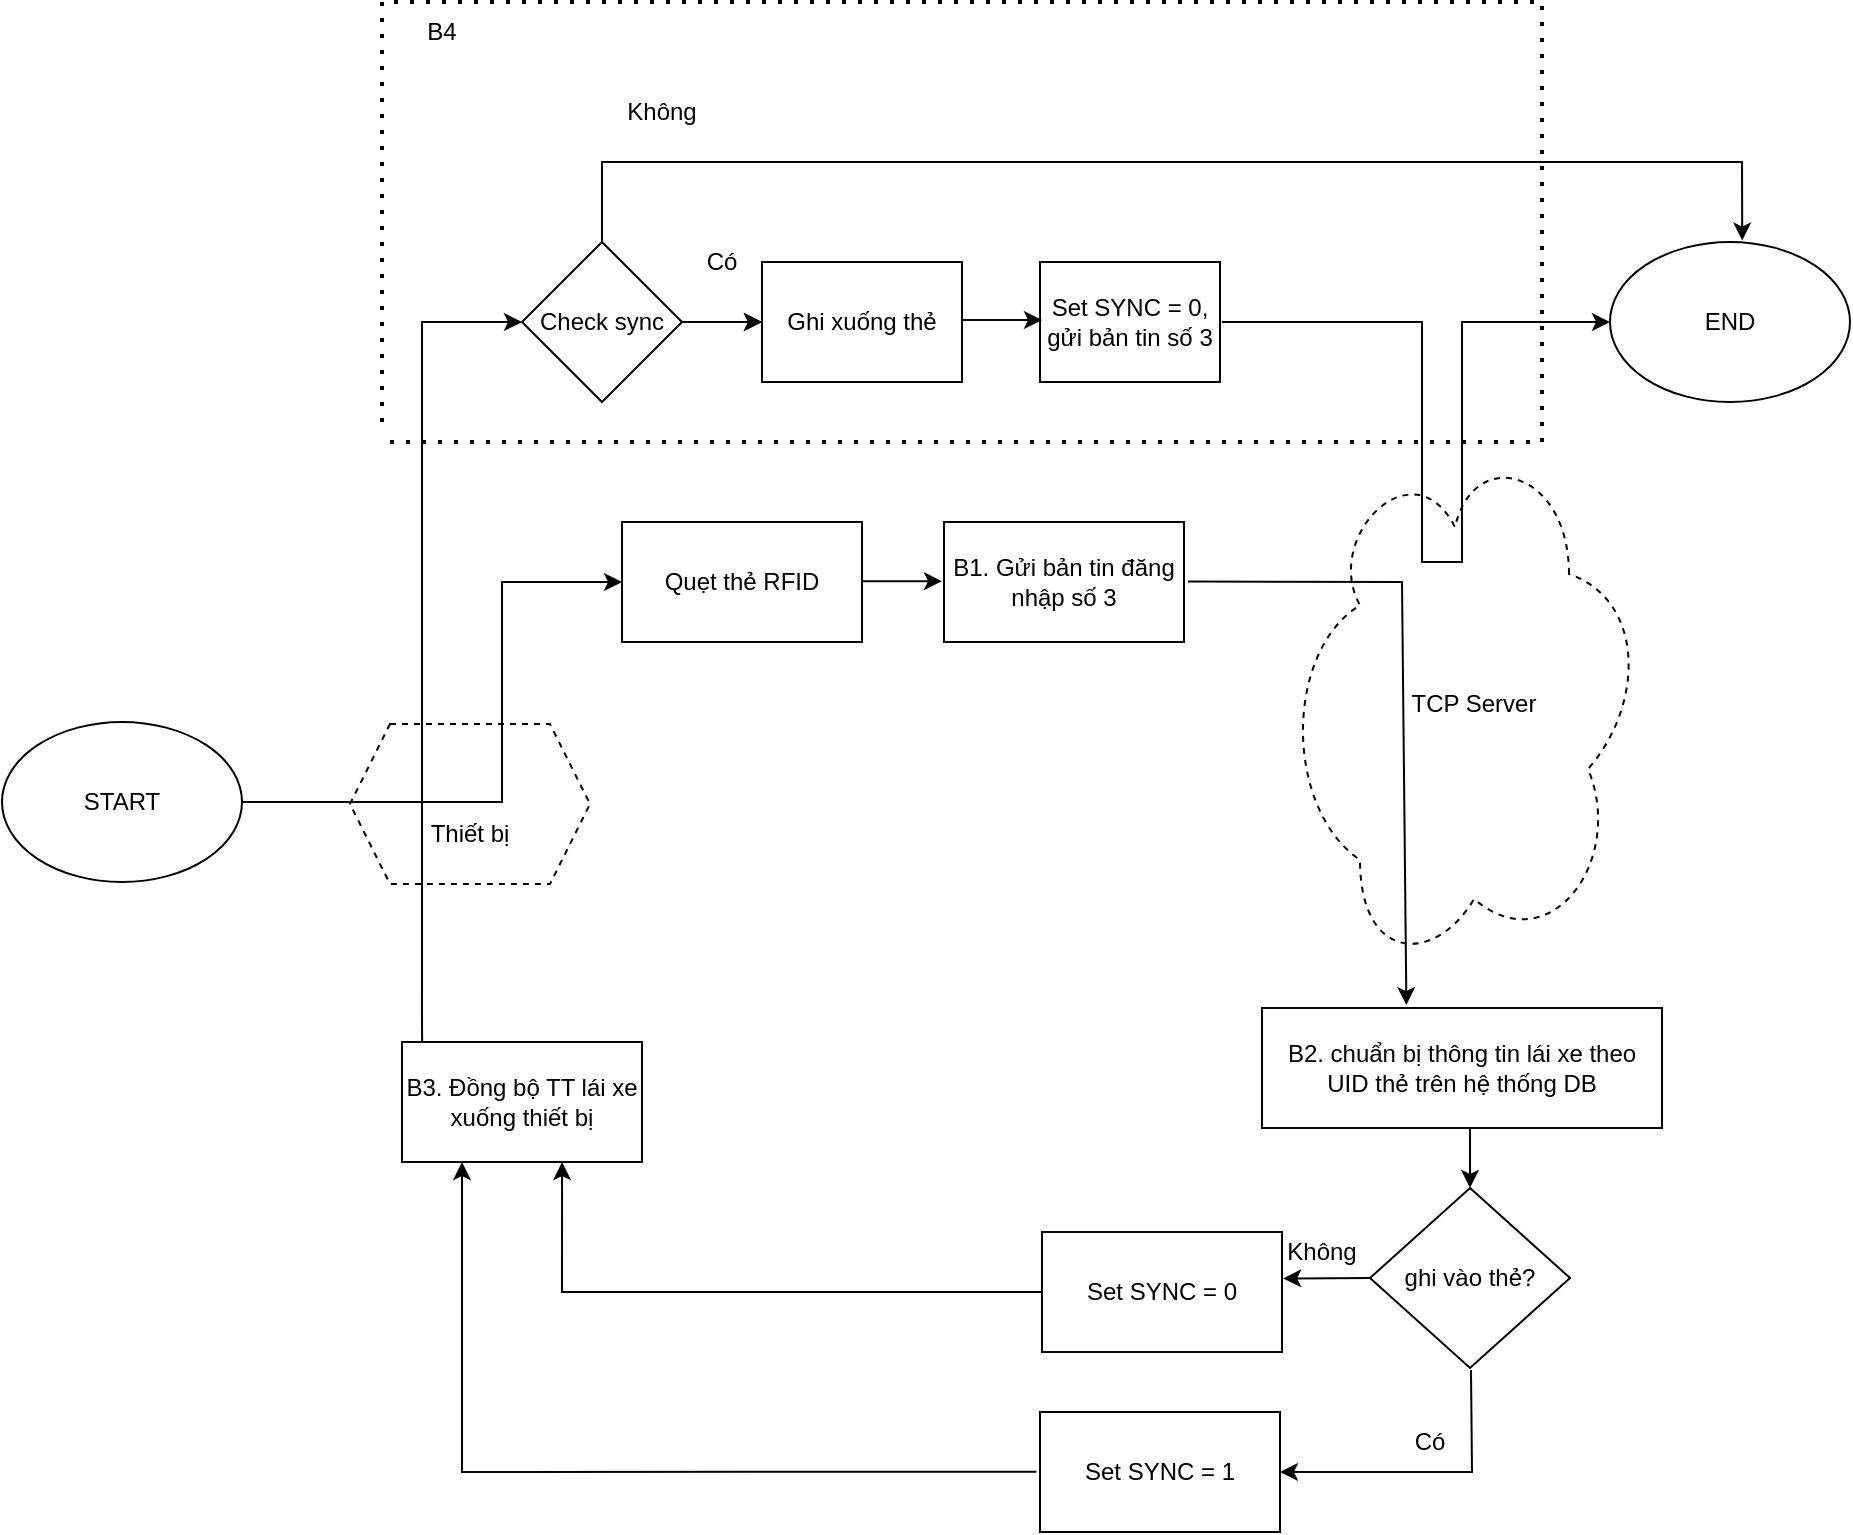 <mxfile version="26.0.4">
  <diagram name="Trang-1" id="c1bnNnMWqtwwIpwvUxgX">
    <mxGraphModel dx="2336" dy="1990" grid="1" gridSize="10" guides="1" tooltips="1" connect="1" arrows="1" fold="1" page="1" pageScale="1" pageWidth="827" pageHeight="1169" math="0" shadow="0">
      <root>
        <mxCell id="0" />
        <mxCell id="1" parent="0" />
        <mxCell id="G4RjkPP-04moCM5C5x74-49" value="&lt;div&gt;&lt;br&gt;&lt;/div&gt;&lt;div&gt;&lt;br&gt;&lt;/div&gt;Thiết bị" style="shape=hexagon;perimeter=hexagonPerimeter2;whiteSpace=wrap;html=1;fixedSize=1;dashed=1;" vertex="1" parent="1">
          <mxGeometry x="24" y="201" width="120" height="80" as="geometry" />
        </mxCell>
        <mxCell id="G4RjkPP-04moCM5C5x74-50" value="B1. Gửi bản tin đăng nhập số 3" style="rounded=0;whiteSpace=wrap;html=1;" vertex="1" parent="1">
          <mxGeometry x="321" y="100" width="120" height="60" as="geometry" />
        </mxCell>
        <mxCell id="G4RjkPP-04moCM5C5x74-51" value="TCP Server" style="ellipse;shape=cloud;whiteSpace=wrap;html=1;direction=south;dashed=1;" vertex="1" parent="1">
          <mxGeometry x="491" y="61" width="190" height="260" as="geometry" />
        </mxCell>
        <mxCell id="G4RjkPP-04moCM5C5x74-52" value="" style="endArrow=classic;html=1;rounded=0;entryX=0.361;entryY=-0.024;entryDx=0;entryDy=0;entryPerimeter=0;" edge="1" parent="1" target="G4RjkPP-04moCM5C5x74-56">
          <mxGeometry width="50" height="50" relative="1" as="geometry">
            <mxPoint x="443" y="129.79" as="sourcePoint" />
            <mxPoint x="580" y="310" as="targetPoint" />
            <Array as="points">
              <mxPoint x="550" y="130" />
            </Array>
          </mxGeometry>
        </mxCell>
        <mxCell id="G4RjkPP-04moCM5C5x74-53" value="" style="endArrow=classic;html=1;rounded=0;entryX=0.25;entryY=1;entryDx=0;entryDy=0;exitX=-0.015;exitY=0.497;exitDx=0;exitDy=0;exitPerimeter=0;" edge="1" parent="1" source="G4RjkPP-04moCM5C5x74-64" target="G4RjkPP-04moCM5C5x74-54">
          <mxGeometry width="50" height="50" relative="1" as="geometry">
            <mxPoint x="360" y="586" as="sourcePoint" />
            <mxPoint x="280" y="340" as="targetPoint" />
            <Array as="points">
              <mxPoint x="80" y="575" />
            </Array>
          </mxGeometry>
        </mxCell>
        <mxCell id="G4RjkPP-04moCM5C5x74-54" value="B3. Đồng bộ TT lái xe xuống thiết bị" style="rounded=0;whiteSpace=wrap;html=1;" vertex="1" parent="1">
          <mxGeometry x="50" y="360" width="120" height="60" as="geometry" />
        </mxCell>
        <mxCell id="G4RjkPP-04moCM5C5x74-55" value="ghi vào thẻ?" style="rhombus;whiteSpace=wrap;html=1;" vertex="1" parent="1">
          <mxGeometry x="534" y="433" width="100" height="90" as="geometry" />
        </mxCell>
        <mxCell id="G4RjkPP-04moCM5C5x74-56" value="B2. chuẩn bị thông tin lái xe theo UID thẻ trên hệ thống DB" style="rounded=0;whiteSpace=wrap;html=1;" vertex="1" parent="1">
          <mxGeometry x="480" y="343" width="200" height="60" as="geometry" />
        </mxCell>
        <mxCell id="G4RjkPP-04moCM5C5x74-57" value="Set SYNC = 0" style="rounded=0;whiteSpace=wrap;html=1;" vertex="1" parent="1">
          <mxGeometry x="370" y="455" width="120" height="60" as="geometry" />
        </mxCell>
        <mxCell id="G4RjkPP-04moCM5C5x74-58" value="" style="endArrow=classic;html=1;rounded=0;" edge="1" parent="1">
          <mxGeometry width="50" height="50" relative="1" as="geometry">
            <mxPoint x="584" y="403" as="sourcePoint" />
            <mxPoint x="584" y="433" as="targetPoint" />
          </mxGeometry>
        </mxCell>
        <mxCell id="G4RjkPP-04moCM5C5x74-60" value="" style="endArrow=classic;html=1;rounded=0;entryX=1;entryY=0.5;entryDx=0;entryDy=0;" edge="1" parent="1" target="G4RjkPP-04moCM5C5x74-64">
          <mxGeometry width="50" height="50" relative="1" as="geometry">
            <mxPoint x="584.5" y="524" as="sourcePoint" />
            <mxPoint x="500" y="580" as="targetPoint" />
            <Array as="points">
              <mxPoint x="585" y="575" />
            </Array>
          </mxGeometry>
        </mxCell>
        <mxCell id="G4RjkPP-04moCM5C5x74-61" value="Có" style="text;html=1;align=center;verticalAlign=middle;whiteSpace=wrap;rounded=0;" vertex="1" parent="1">
          <mxGeometry x="534" y="545" width="60" height="30" as="geometry" />
        </mxCell>
        <mxCell id="G4RjkPP-04moCM5C5x74-63" value="" style="endArrow=classic;html=1;rounded=0;exitX=0;exitY=0.5;exitDx=0;exitDy=0;entryX=0.667;entryY=1;entryDx=0;entryDy=0;entryPerimeter=0;" edge="1" parent="1" source="G4RjkPP-04moCM5C5x74-57" target="G4RjkPP-04moCM5C5x74-54">
          <mxGeometry width="50" height="50" relative="1" as="geometry">
            <mxPoint x="290" y="470" as="sourcePoint" />
            <mxPoint x="300" y="340" as="targetPoint" />
            <Array as="points">
              <mxPoint x="130" y="485" />
            </Array>
          </mxGeometry>
        </mxCell>
        <mxCell id="G4RjkPP-04moCM5C5x74-64" value="Set SYNC = 1" style="rounded=0;whiteSpace=wrap;html=1;" vertex="1" parent="1">
          <mxGeometry x="369" y="545" width="120" height="60" as="geometry" />
        </mxCell>
        <mxCell id="G4RjkPP-04moCM5C5x74-65" value="" style="endArrow=classic;html=1;rounded=0;entryX=1.005;entryY=0.387;entryDx=0;entryDy=0;entryPerimeter=0;" edge="1" parent="1" target="G4RjkPP-04moCM5C5x74-57">
          <mxGeometry width="50" height="50" relative="1" as="geometry">
            <mxPoint x="534" y="478" as="sourcePoint" />
            <mxPoint x="498" y="477.5" as="targetPoint" />
          </mxGeometry>
        </mxCell>
        <mxCell id="G4RjkPP-04moCM5C5x74-66" value="Không" style="text;html=1;align=center;verticalAlign=middle;whiteSpace=wrap;rounded=0;" vertex="1" parent="1">
          <mxGeometry x="480" y="450" width="60" height="30" as="geometry" />
        </mxCell>
        <mxCell id="G4RjkPP-04moCM5C5x74-67" value="" style="endArrow=classic;html=1;rounded=0;exitX=0.084;exitY=0.009;exitDx=0;exitDy=0;exitPerimeter=0;" edge="1" parent="1" source="G4RjkPP-04moCM5C5x74-54">
          <mxGeometry width="50" height="50" relative="1" as="geometry">
            <mxPoint x="95.16" y="268.98" as="sourcePoint" />
            <mxPoint x="110" as="targetPoint" />
            <Array as="points">
              <mxPoint x="60" y="350" />
              <mxPoint x="60" y="260" />
              <mxPoint x="60" y="80" />
              <mxPoint x="60" />
            </Array>
          </mxGeometry>
        </mxCell>
        <mxCell id="G4RjkPP-04moCM5C5x74-68" value="" style="edgeStyle=orthogonalEdgeStyle;rounded=0;orthogonalLoop=1;jettySize=auto;html=1;" edge="1" parent="1" source="G4RjkPP-04moCM5C5x74-69" target="G4RjkPP-04moCM5C5x74-77">
          <mxGeometry relative="1" as="geometry" />
        </mxCell>
        <mxCell id="G4RjkPP-04moCM5C5x74-69" value="Check sync" style="rhombus;whiteSpace=wrap;html=1;" vertex="1" parent="1">
          <mxGeometry x="110" y="-40" width="80" height="80" as="geometry" />
        </mxCell>
        <mxCell id="G4RjkPP-04moCM5C5x74-70" value="" style="endArrow=classic;html=1;rounded=0;" edge="1" parent="1">
          <mxGeometry width="50" height="50" relative="1" as="geometry">
            <mxPoint x="190" as="sourcePoint" />
            <mxPoint x="230" as="targetPoint" />
          </mxGeometry>
        </mxCell>
        <mxCell id="G4RjkPP-04moCM5C5x74-71" value="START" style="ellipse;whiteSpace=wrap;html=1;" vertex="1" parent="1">
          <mxGeometry x="-150" y="200" width="120" height="80" as="geometry" />
        </mxCell>
        <mxCell id="G4RjkPP-04moCM5C5x74-72" value="" style="endArrow=classic;html=1;rounded=0;exitX=1;exitY=0.5;exitDx=0;exitDy=0;" edge="1" parent="1" source="G4RjkPP-04moCM5C5x74-71">
          <mxGeometry width="50" height="50" relative="1" as="geometry">
            <mxPoint x="30" y="240" as="sourcePoint" />
            <mxPoint x="160" y="130" as="targetPoint" />
            <Array as="points">
              <mxPoint x="100" y="240" />
              <mxPoint x="100" y="130" />
            </Array>
          </mxGeometry>
        </mxCell>
        <mxCell id="G4RjkPP-04moCM5C5x74-73" value="Quẹt thẻ RFID" style="rounded=0;whiteSpace=wrap;html=1;" vertex="1" parent="1">
          <mxGeometry x="160" y="100" width="120" height="60" as="geometry" />
        </mxCell>
        <mxCell id="G4RjkPP-04moCM5C5x74-75" value="END" style="ellipse;whiteSpace=wrap;html=1;" vertex="1" parent="1">
          <mxGeometry x="654" y="-40" width="120" height="80" as="geometry" />
        </mxCell>
        <mxCell id="G4RjkPP-04moCM5C5x74-76" value="Có" style="text;html=1;align=center;verticalAlign=middle;whiteSpace=wrap;rounded=0;" vertex="1" parent="1">
          <mxGeometry x="180" y="-45" width="60" height="30" as="geometry" />
        </mxCell>
        <mxCell id="G4RjkPP-04moCM5C5x74-77" value="Ghi xuống thẻ" style="rounded=0;whiteSpace=wrap;html=1;" vertex="1" parent="1">
          <mxGeometry x="230" y="-30" width="100" height="60" as="geometry" />
        </mxCell>
        <mxCell id="G4RjkPP-04moCM5C5x74-78" value="Set SYNC = 0, gửi bản tin số 3" style="rounded=0;whiteSpace=wrap;html=1;" vertex="1" parent="1">
          <mxGeometry x="369" y="-30" width="90" height="60" as="geometry" />
        </mxCell>
        <mxCell id="G4RjkPP-04moCM5C5x74-79" value="" style="endArrow=classic;html=1;rounded=0;entryX=0;entryY=0.5;entryDx=0;entryDy=0;" edge="1" parent="1" target="G4RjkPP-04moCM5C5x74-75">
          <mxGeometry width="50" height="50" relative="1" as="geometry">
            <mxPoint x="460" as="sourcePoint" />
            <mxPoint x="580" y="-40" as="targetPoint" />
            <Array as="points">
              <mxPoint x="560" />
              <mxPoint x="560" y="120" />
              <mxPoint x="580" y="120" />
              <mxPoint x="580" />
            </Array>
          </mxGeometry>
        </mxCell>
        <mxCell id="G4RjkPP-04moCM5C5x74-80" value="" style="endArrow=classic;html=1;rounded=0;" edge="1" parent="1">
          <mxGeometry width="50" height="50" relative="1" as="geometry">
            <mxPoint x="330" y="-1" as="sourcePoint" />
            <mxPoint x="370" y="-1" as="targetPoint" />
          </mxGeometry>
        </mxCell>
        <mxCell id="G4RjkPP-04moCM5C5x74-82" value="" style="endArrow=classic;html=1;rounded=0;entryX=0.551;entryY=-0.009;entryDx=0;entryDy=0;entryPerimeter=0;" edge="1" parent="1" target="G4RjkPP-04moCM5C5x74-75">
          <mxGeometry width="50" height="50" relative="1" as="geometry">
            <mxPoint x="150" y="-40" as="sourcePoint" />
            <mxPoint x="700" y="-50" as="targetPoint" />
            <Array as="points">
              <mxPoint x="150" y="-80" />
              <mxPoint x="720" y="-80" />
            </Array>
          </mxGeometry>
        </mxCell>
        <mxCell id="G4RjkPP-04moCM5C5x74-83" value="Không" style="text;html=1;align=center;verticalAlign=middle;whiteSpace=wrap;rounded=0;" vertex="1" parent="1">
          <mxGeometry x="150" y="-120" width="60" height="30" as="geometry" />
        </mxCell>
        <mxCell id="G4RjkPP-04moCM5C5x74-84" value="" style="endArrow=none;dashed=1;html=1;dashPattern=1 3;strokeWidth=2;rounded=0;" edge="1" parent="1">
          <mxGeometry width="50" height="50" relative="1" as="geometry">
            <mxPoint x="40" y="50" as="sourcePoint" />
            <mxPoint x="40" y="60" as="targetPoint" />
            <Array as="points">
              <mxPoint x="40" y="-160" />
              <mxPoint x="620" y="-160" />
              <mxPoint x="620" y="60" />
            </Array>
          </mxGeometry>
        </mxCell>
        <mxCell id="G4RjkPP-04moCM5C5x74-85" value="B4" style="text;html=1;align=center;verticalAlign=middle;whiteSpace=wrap;rounded=0;" vertex="1" parent="1">
          <mxGeometry x="40" y="-160" width="60" height="30" as="geometry" />
        </mxCell>
        <mxCell id="G4RjkPP-04moCM5C5x74-86" value="" style="endArrow=classic;html=1;rounded=0;" edge="1" parent="1">
          <mxGeometry width="50" height="50" relative="1" as="geometry">
            <mxPoint x="280" y="129.57" as="sourcePoint" />
            <mxPoint x="320" y="129.57" as="targetPoint" />
          </mxGeometry>
        </mxCell>
      </root>
    </mxGraphModel>
  </diagram>
</mxfile>
